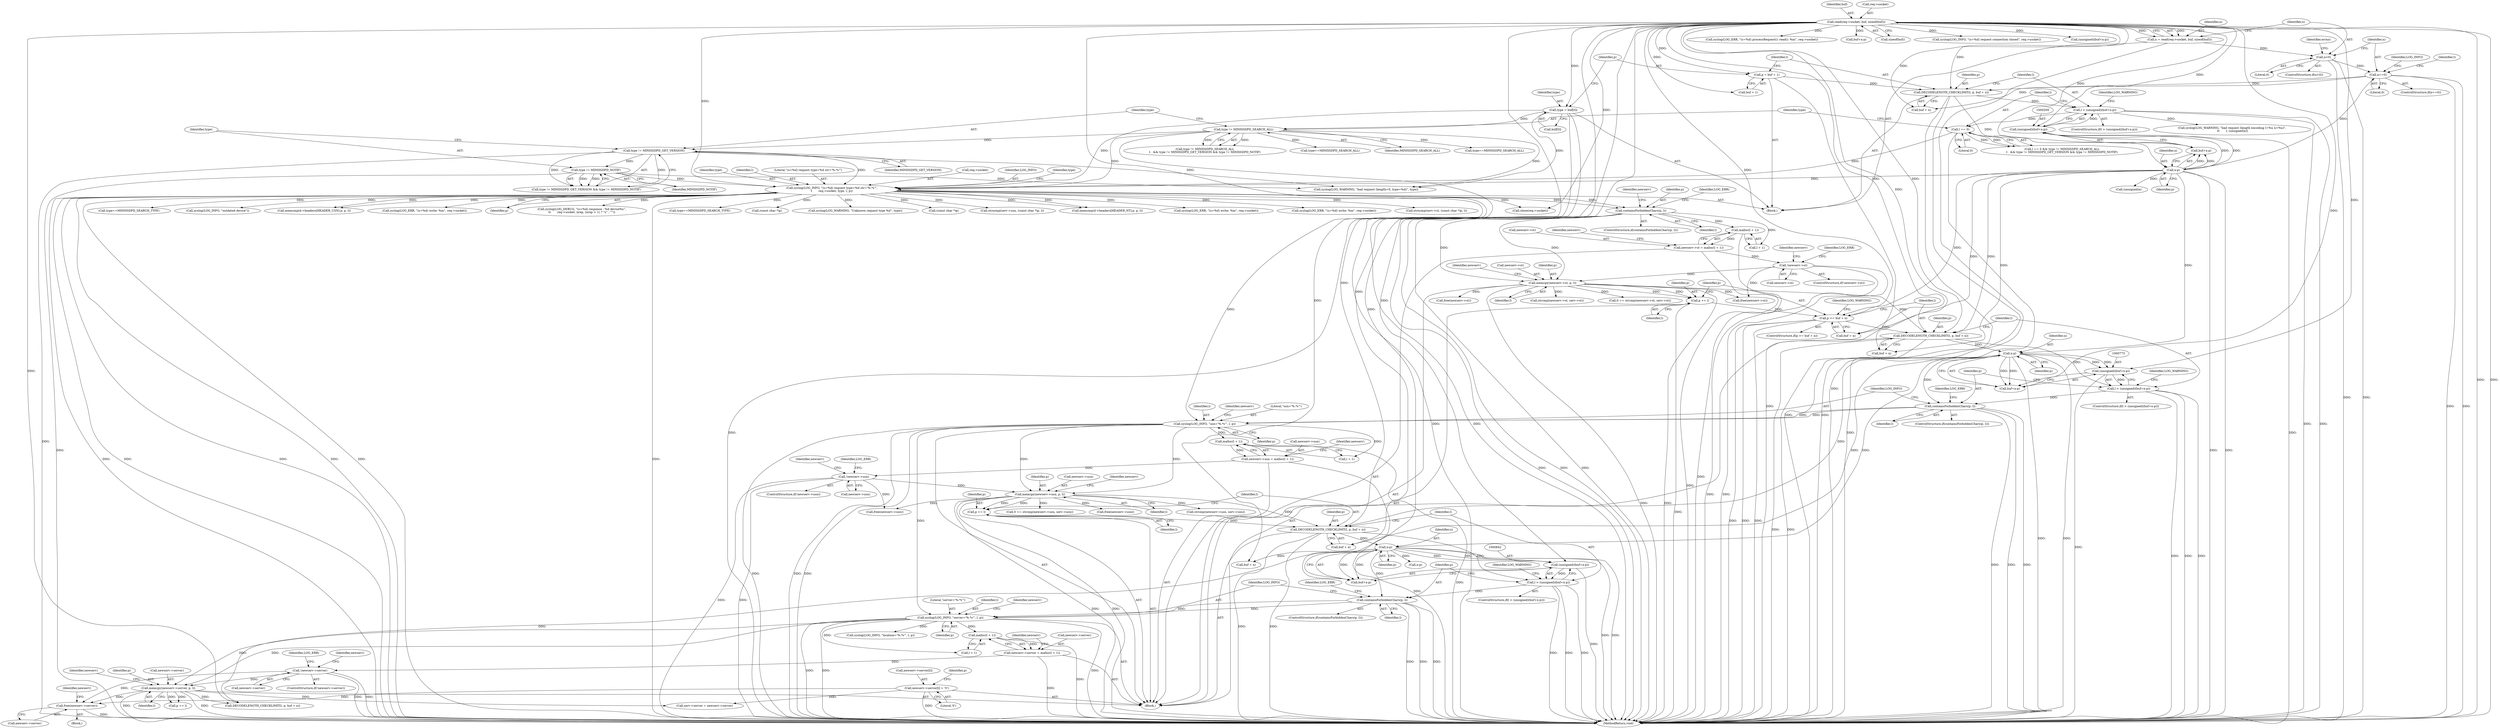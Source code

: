 digraph "0_miniupnp_b238cade9a173c6f751a34acf8ccff838a62aa47@pointer" {
"1001120" [label="(Call,free(newserv->server))"];
"1000885" [label="(Call,memcpy(newserv->server, p, l))"];
"1000876" [label="(Call,!newserv->server)"];
"1000867" [label="(Call,newserv->server = malloc(l + 1))"];
"1000871" [label="(Call,malloc(l + 1))"];
"1000862" [label="(Call,syslog(LOG_INFO, \"server='%.*s'\", l, p))"];
"1000793" [label="(Call,syslog(LOG_INFO, \"usn='%.*s'\", l, p))"];
"1000246" [label="(Call,syslog(LOG_INFO, \"(s=%d) request type=%d str='%.*s'\",\n\t       req->socket, type, l, p))"];
"1000141" [label="(Call,read(req->socket, buf, sizeof(buf)))"];
"1000237" [label="(Call,type != MINISSDPD_NOTIF)"];
"1000234" [label="(Call,type != MINISSDPD_GET_VERSION)"];
"1000230" [label="(Call,type != MINISSDPD_SEARCH_ALL)"];
"1000189" [label="(Call,type = buf[0])"];
"1000226" [label="(Call,l == 0)"];
"1000206" [label="(Call,l > (unsigned)(buf+n-p))"];
"1000199" [label="(Call,DECODELENGTH_CHECKLIMIT(l, p, buf + n))"];
"1000194" [label="(Call,p = buf + 1)"];
"1000174" [label="(Call,n==0)"];
"1000149" [label="(Call,n<0)"];
"1000139" [label="(Call,n = read(req->socket, buf, sizeof(buf)))"];
"1000208" [label="(Call,(unsigned)(buf+n-p))"];
"1000212" [label="(Call,n-p)"];
"1000785" [label="(Call,containsForbiddenChars(p, l))"];
"1000776" [label="(Call,n-p)"];
"1000763" [label="(Call,DECODELENGTH_CHECKLIMIT(l, p, buf + n))"];
"1000736" [label="(Call,memcpy(newserv->st, p, l))"];
"1000727" [label="(Call,!newserv->st)"];
"1000718" [label="(Call,newserv->st = malloc(l + 1))"];
"1000722" [label="(Call,malloc(l + 1))"];
"1000710" [label="(Call,containsForbiddenChars(p, l))"];
"1000753" [label="(Call,p >= buf + n)"];
"1000749" [label="(Call,p += l)"];
"1000770" [label="(Call,l > (unsigned)(buf+n-p))"];
"1000772" [label="(Call,(unsigned)(buf+n-p))"];
"1000854" [label="(Call,containsForbiddenChars(p, l))"];
"1000845" [label="(Call,n-p)"];
"1000832" [label="(Call,DECODELENGTH_CHECKLIMIT(l, p, buf + n))"];
"1000816" [label="(Call,memcpy(newserv->usn, p, l))"];
"1000807" [label="(Call,!newserv->usn)"];
"1000798" [label="(Call,newserv->usn = malloc(l + 1))"];
"1000802" [label="(Call,malloc(l + 1))"];
"1000829" [label="(Call,p += l)"];
"1000839" [label="(Call,l > (unsigned)(buf+n-p))"];
"1000841" [label="(Call,(unsigned)(buf+n-p))"];
"1000891" [label="(Call,newserv->server[l] = '\0')"];
"1001144" [label="(MethodReturn,void)"];
"1000755" [label="(Call,buf + n)"];
"1000869" [label="(Identifier,newserv)"];
"1000754" [label="(Identifier,p)"];
"1000986" [label="(Call,strcmp(newserv->usn, serv->usn))"];
"1000710" [label="(Call,containsForbiddenChars(p, l))"];
"1000195" [label="(Identifier,p)"];
"1000202" [label="(Call,buf + n)"];
"1000898" [label="(Call,p += l)"];
"1000816" [label="(Call,memcpy(newserv->usn, p, l))"];
"1000191" [label="(Call,buf[0])"];
"1000200" [label="(Identifier,l)"];
"1000712" [label="(Identifier,l)"];
"1000397" [label="(Call,type==MINISSDPD_SEARCH_ALL)"];
"1000897" [label="(Literal,'\0')"];
"1000711" [label="(Identifier,p)"];
"1000166" [label="(Call,syslog(LOG_ERR, \"(s=%d) processRequest(): read(): %m\", req->socket))"];
"1000765" [label="(Identifier,p)"];
"1000769" [label="(ControlStructure,if(l > (unsigned)(buf+n-p)))"];
"1000912" [label="(Call,buf+n-p)"];
"1000231" [label="(Identifier,type)"];
"1000715" [label="(Identifier,LOG_ERR)"];
"1000214" [label="(Identifier,p)"];
"1000868" [label="(Call,newserv->server)"];
"1000784" [label="(ControlStructure,if(containsForbiddenChars(p, l)))"];
"1000839" [label="(Call,l > (unsigned)(buf+n-p))"];
"1000220" [label="(Call,(unsigned)n)"];
"1000776" [label="(Call,n-p)"];
"1000867" [label="(Call,newserv->server = malloc(l + 1))"];
"1000845" [label="(Call,n-p)"];
"1000790" [label="(Identifier,LOG_ERR)"];
"1000176" [label="(Literal,0)"];
"1000774" [label="(Call,buf+n-p)"];
"1000190" [label="(Identifier,type)"];
"1000738" [label="(Identifier,newserv)"];
"1000834" [label="(Identifier,p)"];
"1000984" [label="(Call,0 == strcmp(newserv->usn, serv->usn))"];
"1000140" [label="(Identifier,n)"];
"1000146" [label="(Call,sizeof(buf))"];
"1000831" [label="(Identifier,l)"];
"1000885" [label="(Call,memcpy(newserv->server, p, l))"];
"1000876" [label="(Call,!newserv->server)"];
"1000241" [label="(Call,syslog(LOG_WARNING, \"bad request (length=0, type=%d)\", type))"];
"1000236" [label="(Identifier,MINISSDPD_GET_VERSION)"];
"1001116" [label="(Call,free(newserv->usn))"];
"1000252" [label="(Identifier,type)"];
"1000864" [label="(Literal,\"server='%.*s'\")"];
"1000750" [label="(Identifier,p)"];
"1000659" [label="(Call,syslog(LOG_DEBUG, \"(s=%d) response : %d device%s\",\n\t\t       req->socket, nrep, (nrep > 1) ? \"s\" : \"\"))"];
"1000887" [label="(Identifier,newserv)"];
"1000145" [label="(Identifier,buf)"];
"1000772" [label="(Call,(unsigned)(buf+n-p))"];
"1000189" [label="(Call,type = buf[0])"];
"1000770" [label="(Call,l > (unsigned)(buf+n-p))"];
"1000803" [label="(Call,l + 1)"];
"1000850" [label="(Identifier,LOG_WARNING)"];
"1000843" [label="(Call,buf+n-p)"];
"1001010" [label="(Call,free(newserv->usn))"];
"1000832" [label="(Call,DECODELENGTH_CHECKLIMIT(l, p, buf + n))"];
"1000719" [label="(Call,newserv->st)"];
"1000771" [label="(Identifier,l)"];
"1000722" [label="(Call,malloc(l + 1))"];
"1000830" [label="(Identifier,p)"];
"1000365" [label="(Call,type==MINISSDPD_SEARCH_TYPE)"];
"1000709" [label="(ControlStructure,if(containsForbiddenChars(p, l)))"];
"1000186" [label="(Identifier,t)"];
"1000847" [label="(Identifier,p)"];
"1000753" [label="(Call,p >= buf + n)"];
"1000766" [label="(Call,buf + n)"];
"1000228" [label="(Literal,0)"];
"1000156" [label="(Identifier,errno)"];
"1000760" [label="(Identifier,LOG_WARNING)"];
"1000212" [label="(Call,n-p)"];
"1000737" [label="(Call,newserv->st)"];
"1000901" [label="(Call,DECODELENGTH_CHECKLIMIT(l, p, buf + n))"];
"1000226" [label="(Call,l == 0)"];
"1000194" [label="(Call,p = buf + 1)"];
"1000723" [label="(Call,l + 1)"];
"1000797" [label="(Identifier,p)"];
"1000575" [label="(Call,(const char *)p)"];
"1000736" [label="(Call,memcpy(newserv->st, p, l))"];
"1000179" [label="(Identifier,LOG_INFO)"];
"1001083" [label="(Call,syslog(LOG_WARNING, \"Unknown request type %d\", type))"];
"1000590" [label="(Call,(const char *)p)"];
"1000890" [label="(Identifier,l)"];
"1000807" [label="(Call,!newserv->usn)"];
"1000225" [label="(Call,l == 0 && type != MINISSDPD_SEARCH_ALL\n\t   && type != MINISSDPD_GET_VERSION && type != MINISSDPD_NOTIF)"];
"1000733" [label="(Identifier,LOG_ERR)"];
"1000871" [label="(Call,malloc(l + 1))"];
"1000586" [label="(Call,strncmp(serv->usn, (const char *)p, l))"];
"1000786" [label="(Identifier,p)"];
"1000253" [label="(Identifier,l)"];
"1000257" [label="(Block,)"];
"1000872" [label="(Call,l + 1)"];
"1000175" [label="(Identifier,n)"];
"1000817" [label="(Call,newserv->usn)"];
"1000798" [label="(Call,newserv->usn = malloc(l + 1))"];
"1001126" [label="(Identifier,newserv)"];
"1000796" [label="(Identifier,l)"];
"1000818" [label="(Identifier,newserv)"];
"1000229" [label="(Call,type != MINISSDPD_SEARCH_ALL\n\t   && type != MINISSDPD_GET_VERSION && type != MINISSDPD_NOTIF)"];
"1000151" [label="(Literal,0)"];
"1000809" [label="(Identifier,newserv)"];
"1001121" [label="(Call,newserv->server)"];
"1000248" [label="(Literal,\"(s=%d) request type=%d str='%.*s'\")"];
"1000205" [label="(ControlStructure,if(l > (unsigned)(buf+n-p)))"];
"1000217" [label="(Identifier,LOG_WARNING)"];
"1000594" [label="(Call,type==MINISSDPD_SEARCH_ALL)"];
"1000808" [label="(Call,newserv->usn)"];
"1000370" [label="(Call,memcmp(d->headers[HEADER_NT].p, p, l))"];
"1000238" [label="(Identifier,type)"];
"1000726" [label="(ControlStructure,if(!newserv->st))"];
"1000838" [label="(ControlStructure,if(l > (unsigned)(buf+n-p)))"];
"1000785" [label="(Call,containsForbiddenChars(p, l))"];
"1000835" [label="(Call,buf + n)"];
"1000856" [label="(Identifier,l)"];
"1000778" [label="(Identifier,p)"];
"1001111" [label="(Block,)"];
"1000866" [label="(Identifier,p)"];
"1000230" [label="(Call,type != MINISSDPD_SEARCH_ALL)"];
"1000150" [label="(Identifier,n)"];
"1000806" [label="(ControlStructure,if(!newserv->usn))"];
"1000904" [label="(Call,buf + n)"];
"1000781" [label="(Identifier,LOG_WARNING)"];
"1000227" [label="(Identifier,l)"];
"1000201" [label="(Identifier,p)"];
"1001120" [label="(Call,free(newserv->server))"];
"1000196" [label="(Call,buf + 1)"];
"1000846" [label="(Identifier,n)"];
"1000249" [label="(Call,req->socket)"];
"1001100" [label="(Call,syslog(LOG_ERR, \"(s=%d) write: %m\", req->socket))"];
"1000174" [label="(Call,n==0)"];
"1000914" [label="(Call,n-p)"];
"1000206" [label="(Call,l > (unsigned)(buf+n-p))"];
"1000752" [label="(ControlStructure,if(p >= buf + n))"];
"1000718" [label="(Call,newserv->st = malloc(l + 1))"];
"1000141" [label="(Call,read(req->socket, buf, sizeof(buf)))"];
"1000247" [label="(Identifier,LOG_INFO)"];
"1000777" [label="(Identifier,n)"];
"1000148" [label="(ControlStructure,if(n<0))"];
"1000173" [label="(ControlStructure,if(n==0))"];
"1000741" [label="(Identifier,l)"];
"1000800" [label="(Identifier,newserv)"];
"1000246" [label="(Call,syslog(LOG_INFO, \"(s=%d) request type=%d str='%.*s'\",\n\t       req->socket, type, l, p))"];
"1000833" [label="(Identifier,l)"];
"1000995" [label="(Call,strcmp(newserv->st, serv->st))"];
"1000899" [label="(Identifier,p)"];
"1000802" [label="(Call,malloc(l + 1))"];
"1000232" [label="(Identifier,MINISSDPD_SEARCH_ALL)"];
"1000878" [label="(Identifier,newserv)"];
"1000993" [label="(Call,0 == strcmp(newserv->st, serv->st))"];
"1001069" [label="(Call,syslog(LOG_ERR, \"(s=%d) write: %m\", req->socket))"];
"1000233" [label="(Call,type != MINISSDPD_GET_VERSION && type != MINISSDPD_NOTIF)"];
"1000210" [label="(Call,buf+n-p)"];
"1000740" [label="(Identifier,p)"];
"1000571" [label="(Call,strncmp(serv->st, (const char *)p, l))"];
"1000235" [label="(Identifier,type)"];
"1000566" [label="(Call,type==MINISSDPD_SEARCH_TYPE)"];
"1000321" [label="(Call,syslog(LOG_INFO, \"outdated device\"))"];
"1000745" [label="(Identifier,newserv)"];
"1000859" [label="(Identifier,LOG_ERR)"];
"1000199" [label="(Call,DECODELENGTH_CHECKLIMIT(l, p, buf + n))"];
"1000892" [label="(Call,newserv->server[l])"];
"1000862" [label="(Call,syslog(LOG_INFO, \"server='%.*s'\", l, p))"];
"1000727" [label="(Call,!newserv->st)"];
"1000751" [label="(Identifier,l)"];
"1000139" [label="(Call,n = read(req->socket, buf, sizeof(buf)))"];
"1000387" [label="(Call,memcmp(d->headers[HEADER_USN].p, p, l))"];
"1000841" [label="(Call,(unsigned)(buf+n-p))"];
"1000825" [label="(Identifier,newserv)"];
"1001006" [label="(Call,free(newserv->st))"];
"1000820" [label="(Identifier,p)"];
"1000863" [label="(Identifier,LOG_INFO)"];
"1000178" [label="(Call,syslog(LOG_INFO, \"(s=%d) request connection closed\", req->socket))"];
"1000853" [label="(ControlStructure,if(containsForbiddenChars(p, l)))"];
"1000216" [label="(Call,syslog(LOG_WARNING, \"bad request (length encoding l=%u n=%u)\",\n \t\t       l, (unsigned)n))"];
"1000865" [label="(Identifier,l)"];
"1000207" [label="(Identifier,l)"];
"1000749" [label="(Call,p += l)"];
"1000116" [label="(Block,)"];
"1000794" [label="(Identifier,LOG_INFO)"];
"1000720" [label="(Identifier,newserv)"];
"1000291" [label="(Call,syslog(LOG_ERR, \"(s=%d) write: %m\", req->socket))"];
"1000729" [label="(Identifier,newserv)"];
"1000728" [label="(Call,newserv->st)"];
"1000787" [label="(Identifier,l)"];
"1001133" [label="(Call,close(req->socket))"];
"1000142" [label="(Call,req->socket)"];
"1000208" [label="(Call,(unsigned)(buf+n-p))"];
"1000886" [label="(Call,newserv->server)"];
"1000855" [label="(Identifier,p)"];
"1000763" [label="(Call,DECODELENGTH_CHECKLIMIT(l, p, buf + n))"];
"1000894" [label="(Identifier,newserv)"];
"1000254" [label="(Identifier,p)"];
"1000799" [label="(Call,newserv->usn)"];
"1000882" [label="(Identifier,LOG_ERR)"];
"1000234" [label="(Call,type != MINISSDPD_GET_VERSION)"];
"1000793" [label="(Call,syslog(LOG_INFO, \"usn='%.*s'\", l, p))"];
"1000889" [label="(Identifier,p)"];
"1000891" [label="(Call,newserv->server[l] = '\0')"];
"1001018" [label="(Call,serv->server = newserv->server)"];
"1000237" [label="(Call,type != MINISSDPD_NOTIF)"];
"1000213" [label="(Identifier,n)"];
"1000829" [label="(Call,p += l)"];
"1000877" [label="(Call,newserv->server)"];
"1000875" [label="(ControlStructure,if(!newserv->server))"];
"1001112" [label="(Call,free(newserv->st))"];
"1000910" [label="(Call,(unsigned)(buf+n-p))"];
"1000795" [label="(Literal,\"usn='%.*s'\")"];
"1000854" [label="(Call,containsForbiddenChars(p, l))"];
"1000149" [label="(Call,n<0)"];
"1000256" [label="(Identifier,type)"];
"1000821" [label="(Identifier,l)"];
"1000813" [label="(Identifier,LOG_ERR)"];
"1000840" [label="(Identifier,l)"];
"1000931" [label="(Call,syslog(LOG_INFO, \"location='%.*s'\", l, p))"];
"1000764" [label="(Identifier,l)"];
"1000239" [label="(Identifier,MINISSDPD_NOTIF)"];
"1001120" -> "1001111"  [label="AST: "];
"1001120" -> "1001121"  [label="CFG: "];
"1001121" -> "1001120"  [label="AST: "];
"1001126" -> "1001120"  [label="CFG: "];
"1001120" -> "1001144"  [label="DDG: "];
"1000885" -> "1001120"  [label="DDG: "];
"1000891" -> "1001120"  [label="DDG: "];
"1000876" -> "1001120"  [label="DDG: "];
"1000885" -> "1000257"  [label="AST: "];
"1000885" -> "1000890"  [label="CFG: "];
"1000886" -> "1000885"  [label="AST: "];
"1000889" -> "1000885"  [label="AST: "];
"1000890" -> "1000885"  [label="AST: "];
"1000894" -> "1000885"  [label="CFG: "];
"1000885" -> "1001144"  [label="DDG: "];
"1000885" -> "1001144"  [label="DDG: "];
"1000876" -> "1000885"  [label="DDG: "];
"1000862" -> "1000885"  [label="DDG: "];
"1000862" -> "1000885"  [label="DDG: "];
"1000885" -> "1000898"  [label="DDG: "];
"1000885" -> "1000898"  [label="DDG: "];
"1000885" -> "1000901"  [label="DDG: "];
"1000885" -> "1001018"  [label="DDG: "];
"1000876" -> "1000875"  [label="AST: "];
"1000876" -> "1000877"  [label="CFG: "];
"1000877" -> "1000876"  [label="AST: "];
"1000882" -> "1000876"  [label="CFG: "];
"1000887" -> "1000876"  [label="CFG: "];
"1000876" -> "1001144"  [label="DDG: "];
"1000876" -> "1001144"  [label="DDG: "];
"1000867" -> "1000876"  [label="DDG: "];
"1000867" -> "1000257"  [label="AST: "];
"1000867" -> "1000871"  [label="CFG: "];
"1000868" -> "1000867"  [label="AST: "];
"1000871" -> "1000867"  [label="AST: "];
"1000878" -> "1000867"  [label="CFG: "];
"1000867" -> "1001144"  [label="DDG: "];
"1000871" -> "1000867"  [label="DDG: "];
"1000871" -> "1000872"  [label="CFG: "];
"1000872" -> "1000871"  [label="AST: "];
"1000871" -> "1001144"  [label="DDG: "];
"1000862" -> "1000871"  [label="DDG: "];
"1000862" -> "1000257"  [label="AST: "];
"1000862" -> "1000866"  [label="CFG: "];
"1000863" -> "1000862"  [label="AST: "];
"1000864" -> "1000862"  [label="AST: "];
"1000865" -> "1000862"  [label="AST: "];
"1000866" -> "1000862"  [label="AST: "];
"1000869" -> "1000862"  [label="CFG: "];
"1000862" -> "1001144"  [label="DDG: "];
"1000862" -> "1001144"  [label="DDG: "];
"1000862" -> "1001144"  [label="DDG: "];
"1000793" -> "1000862"  [label="DDG: "];
"1000854" -> "1000862"  [label="DDG: "];
"1000854" -> "1000862"  [label="DDG: "];
"1000862" -> "1000872"  [label="DDG: "];
"1000862" -> "1000931"  [label="DDG: "];
"1000793" -> "1000257"  [label="AST: "];
"1000793" -> "1000797"  [label="CFG: "];
"1000794" -> "1000793"  [label="AST: "];
"1000795" -> "1000793"  [label="AST: "];
"1000796" -> "1000793"  [label="AST: "];
"1000797" -> "1000793"  [label="AST: "];
"1000800" -> "1000793"  [label="CFG: "];
"1000793" -> "1001144"  [label="DDG: "];
"1000793" -> "1001144"  [label="DDG: "];
"1000793" -> "1001144"  [label="DDG: "];
"1000246" -> "1000793"  [label="DDG: "];
"1000785" -> "1000793"  [label="DDG: "];
"1000785" -> "1000793"  [label="DDG: "];
"1000793" -> "1000802"  [label="DDG: "];
"1000793" -> "1000803"  [label="DDG: "];
"1000793" -> "1000816"  [label="DDG: "];
"1000793" -> "1000816"  [label="DDG: "];
"1000246" -> "1000116"  [label="AST: "];
"1000246" -> "1000254"  [label="CFG: "];
"1000247" -> "1000246"  [label="AST: "];
"1000248" -> "1000246"  [label="AST: "];
"1000249" -> "1000246"  [label="AST: "];
"1000252" -> "1000246"  [label="AST: "];
"1000253" -> "1000246"  [label="AST: "];
"1000254" -> "1000246"  [label="AST: "];
"1000256" -> "1000246"  [label="CFG: "];
"1000246" -> "1001144"  [label="DDG: "];
"1000246" -> "1001144"  [label="DDG: "];
"1000246" -> "1001144"  [label="DDG: "];
"1000246" -> "1001144"  [label="DDG: "];
"1000246" -> "1001144"  [label="DDG: "];
"1000246" -> "1001144"  [label="DDG: "];
"1000141" -> "1000246"  [label="DDG: "];
"1000237" -> "1000246"  [label="DDG: "];
"1000230" -> "1000246"  [label="DDG: "];
"1000234" -> "1000246"  [label="DDG: "];
"1000189" -> "1000246"  [label="DDG: "];
"1000226" -> "1000246"  [label="DDG: "];
"1000212" -> "1000246"  [label="DDG: "];
"1000246" -> "1000291"  [label="DDG: "];
"1000246" -> "1000321"  [label="DDG: "];
"1000246" -> "1000365"  [label="DDG: "];
"1000246" -> "1000370"  [label="DDG: "];
"1000246" -> "1000370"  [label="DDG: "];
"1000246" -> "1000387"  [label="DDG: "];
"1000246" -> "1000387"  [label="DDG: "];
"1000246" -> "1000566"  [label="DDG: "];
"1000246" -> "1000575"  [label="DDG: "];
"1000246" -> "1000571"  [label="DDG: "];
"1000246" -> "1000590"  [label="DDG: "];
"1000246" -> "1000586"  [label="DDG: "];
"1000246" -> "1000659"  [label="DDG: "];
"1000246" -> "1000710"  [label="DDG: "];
"1000246" -> "1000710"  [label="DDG: "];
"1000246" -> "1001069"  [label="DDG: "];
"1000246" -> "1001083"  [label="DDG: "];
"1000246" -> "1001100"  [label="DDG: "];
"1000246" -> "1001133"  [label="DDG: "];
"1000141" -> "1000139"  [label="AST: "];
"1000141" -> "1000146"  [label="CFG: "];
"1000142" -> "1000141"  [label="AST: "];
"1000145" -> "1000141"  [label="AST: "];
"1000146" -> "1000141"  [label="AST: "];
"1000139" -> "1000141"  [label="CFG: "];
"1000141" -> "1001144"  [label="DDG: "];
"1000141" -> "1001144"  [label="DDG: "];
"1000141" -> "1000139"  [label="DDG: "];
"1000141" -> "1000139"  [label="DDG: "];
"1000141" -> "1000166"  [label="DDG: "];
"1000141" -> "1000178"  [label="DDG: "];
"1000141" -> "1000189"  [label="DDG: "];
"1000141" -> "1000194"  [label="DDG: "];
"1000141" -> "1000196"  [label="DDG: "];
"1000141" -> "1000199"  [label="DDG: "];
"1000141" -> "1000202"  [label="DDG: "];
"1000141" -> "1000208"  [label="DDG: "];
"1000141" -> "1000210"  [label="DDG: "];
"1000141" -> "1000753"  [label="DDG: "];
"1000141" -> "1000755"  [label="DDG: "];
"1000141" -> "1000763"  [label="DDG: "];
"1000141" -> "1000766"  [label="DDG: "];
"1000141" -> "1000772"  [label="DDG: "];
"1000141" -> "1000774"  [label="DDG: "];
"1000141" -> "1000832"  [label="DDG: "];
"1000141" -> "1000835"  [label="DDG: "];
"1000141" -> "1000841"  [label="DDG: "];
"1000141" -> "1000843"  [label="DDG: "];
"1000141" -> "1000901"  [label="DDG: "];
"1000141" -> "1000904"  [label="DDG: "];
"1000141" -> "1000910"  [label="DDG: "];
"1000141" -> "1000912"  [label="DDG: "];
"1000141" -> "1001133"  [label="DDG: "];
"1000237" -> "1000233"  [label="AST: "];
"1000237" -> "1000239"  [label="CFG: "];
"1000238" -> "1000237"  [label="AST: "];
"1000239" -> "1000237"  [label="AST: "];
"1000233" -> "1000237"  [label="CFG: "];
"1000237" -> "1001144"  [label="DDG: "];
"1000237" -> "1000233"  [label="DDG: "];
"1000237" -> "1000233"  [label="DDG: "];
"1000234" -> "1000237"  [label="DDG: "];
"1000237" -> "1000241"  [label="DDG: "];
"1000234" -> "1000233"  [label="AST: "];
"1000234" -> "1000236"  [label="CFG: "];
"1000235" -> "1000234"  [label="AST: "];
"1000236" -> "1000234"  [label="AST: "];
"1000238" -> "1000234"  [label="CFG: "];
"1000233" -> "1000234"  [label="CFG: "];
"1000234" -> "1001144"  [label="DDG: "];
"1000234" -> "1000233"  [label="DDG: "];
"1000234" -> "1000233"  [label="DDG: "];
"1000230" -> "1000234"  [label="DDG: "];
"1000234" -> "1000241"  [label="DDG: "];
"1000230" -> "1000229"  [label="AST: "];
"1000230" -> "1000232"  [label="CFG: "];
"1000231" -> "1000230"  [label="AST: "];
"1000232" -> "1000230"  [label="AST: "];
"1000235" -> "1000230"  [label="CFG: "];
"1000229" -> "1000230"  [label="CFG: "];
"1000230" -> "1001144"  [label="DDG: "];
"1000230" -> "1000229"  [label="DDG: "];
"1000230" -> "1000229"  [label="DDG: "];
"1000189" -> "1000230"  [label="DDG: "];
"1000230" -> "1000241"  [label="DDG: "];
"1000230" -> "1000397"  [label="DDG: "];
"1000230" -> "1000594"  [label="DDG: "];
"1000189" -> "1000116"  [label="AST: "];
"1000189" -> "1000191"  [label="CFG: "];
"1000190" -> "1000189"  [label="AST: "];
"1000191" -> "1000189"  [label="AST: "];
"1000195" -> "1000189"  [label="CFG: "];
"1000189" -> "1001144"  [label="DDG: "];
"1000189" -> "1001144"  [label="DDG: "];
"1000189" -> "1000241"  [label="DDG: "];
"1000226" -> "1000225"  [label="AST: "];
"1000226" -> "1000228"  [label="CFG: "];
"1000227" -> "1000226"  [label="AST: "];
"1000228" -> "1000226"  [label="AST: "];
"1000231" -> "1000226"  [label="CFG: "];
"1000225" -> "1000226"  [label="CFG: "];
"1000226" -> "1001144"  [label="DDG: "];
"1000226" -> "1000225"  [label="DDG: "];
"1000226" -> "1000225"  [label="DDG: "];
"1000206" -> "1000226"  [label="DDG: "];
"1000206" -> "1000205"  [label="AST: "];
"1000206" -> "1000208"  [label="CFG: "];
"1000207" -> "1000206"  [label="AST: "];
"1000208" -> "1000206"  [label="AST: "];
"1000217" -> "1000206"  [label="CFG: "];
"1000227" -> "1000206"  [label="CFG: "];
"1000206" -> "1001144"  [label="DDG: "];
"1000206" -> "1001144"  [label="DDG: "];
"1000199" -> "1000206"  [label="DDG: "];
"1000208" -> "1000206"  [label="DDG: "];
"1000206" -> "1000216"  [label="DDG: "];
"1000199" -> "1000116"  [label="AST: "];
"1000199" -> "1000202"  [label="CFG: "];
"1000200" -> "1000199"  [label="AST: "];
"1000201" -> "1000199"  [label="AST: "];
"1000202" -> "1000199"  [label="AST: "];
"1000207" -> "1000199"  [label="CFG: "];
"1000199" -> "1001144"  [label="DDG: "];
"1000199" -> "1001144"  [label="DDG: "];
"1000194" -> "1000199"  [label="DDG: "];
"1000174" -> "1000199"  [label="DDG: "];
"1000199" -> "1000212"  [label="DDG: "];
"1000194" -> "1000116"  [label="AST: "];
"1000194" -> "1000196"  [label="CFG: "];
"1000195" -> "1000194"  [label="AST: "];
"1000196" -> "1000194"  [label="AST: "];
"1000200" -> "1000194"  [label="CFG: "];
"1000194" -> "1001144"  [label="DDG: "];
"1000174" -> "1000173"  [label="AST: "];
"1000174" -> "1000176"  [label="CFG: "];
"1000175" -> "1000174"  [label="AST: "];
"1000176" -> "1000174"  [label="AST: "];
"1000179" -> "1000174"  [label="CFG: "];
"1000186" -> "1000174"  [label="CFG: "];
"1000174" -> "1001144"  [label="DDG: "];
"1000174" -> "1001144"  [label="DDG: "];
"1000149" -> "1000174"  [label="DDG: "];
"1000174" -> "1000202"  [label="DDG: "];
"1000174" -> "1000212"  [label="DDG: "];
"1000149" -> "1000148"  [label="AST: "];
"1000149" -> "1000151"  [label="CFG: "];
"1000150" -> "1000149"  [label="AST: "];
"1000151" -> "1000149"  [label="AST: "];
"1000156" -> "1000149"  [label="CFG: "];
"1000175" -> "1000149"  [label="CFG: "];
"1000149" -> "1001144"  [label="DDG: "];
"1000149" -> "1001144"  [label="DDG: "];
"1000139" -> "1000149"  [label="DDG: "];
"1000139" -> "1000116"  [label="AST: "];
"1000140" -> "1000139"  [label="AST: "];
"1000150" -> "1000139"  [label="CFG: "];
"1000139" -> "1001144"  [label="DDG: "];
"1000208" -> "1000210"  [label="CFG: "];
"1000209" -> "1000208"  [label="AST: "];
"1000210" -> "1000208"  [label="AST: "];
"1000208" -> "1001144"  [label="DDG: "];
"1000212" -> "1000208"  [label="DDG: "];
"1000212" -> "1000208"  [label="DDG: "];
"1000212" -> "1000210"  [label="AST: "];
"1000212" -> "1000214"  [label="CFG: "];
"1000213" -> "1000212"  [label="AST: "];
"1000214" -> "1000212"  [label="AST: "];
"1000210" -> "1000212"  [label="CFG: "];
"1000212" -> "1001144"  [label="DDG: "];
"1000212" -> "1001144"  [label="DDG: "];
"1000212" -> "1000210"  [label="DDG: "];
"1000212" -> "1000210"  [label="DDG: "];
"1000212" -> "1000220"  [label="DDG: "];
"1000212" -> "1000753"  [label="DDG: "];
"1000212" -> "1000755"  [label="DDG: "];
"1000212" -> "1000763"  [label="DDG: "];
"1000212" -> "1000766"  [label="DDG: "];
"1000212" -> "1000776"  [label="DDG: "];
"1000785" -> "1000784"  [label="AST: "];
"1000785" -> "1000787"  [label="CFG: "];
"1000786" -> "1000785"  [label="AST: "];
"1000787" -> "1000785"  [label="AST: "];
"1000790" -> "1000785"  [label="CFG: "];
"1000794" -> "1000785"  [label="CFG: "];
"1000785" -> "1001144"  [label="DDG: "];
"1000785" -> "1001144"  [label="DDG: "];
"1000785" -> "1001144"  [label="DDG: "];
"1000776" -> "1000785"  [label="DDG: "];
"1000770" -> "1000785"  [label="DDG: "];
"1000776" -> "1000774"  [label="AST: "];
"1000776" -> "1000778"  [label="CFG: "];
"1000777" -> "1000776"  [label="AST: "];
"1000778" -> "1000776"  [label="AST: "];
"1000774" -> "1000776"  [label="CFG: "];
"1000776" -> "1001144"  [label="DDG: "];
"1000776" -> "1001144"  [label="DDG: "];
"1000776" -> "1000772"  [label="DDG: "];
"1000776" -> "1000772"  [label="DDG: "];
"1000776" -> "1000774"  [label="DDG: "];
"1000776" -> "1000774"  [label="DDG: "];
"1000763" -> "1000776"  [label="DDG: "];
"1000776" -> "1000832"  [label="DDG: "];
"1000776" -> "1000835"  [label="DDG: "];
"1000776" -> "1000845"  [label="DDG: "];
"1000763" -> "1000257"  [label="AST: "];
"1000763" -> "1000766"  [label="CFG: "];
"1000764" -> "1000763"  [label="AST: "];
"1000765" -> "1000763"  [label="AST: "];
"1000766" -> "1000763"  [label="AST: "];
"1000771" -> "1000763"  [label="CFG: "];
"1000763" -> "1001144"  [label="DDG: "];
"1000763" -> "1001144"  [label="DDG: "];
"1000736" -> "1000763"  [label="DDG: "];
"1000753" -> "1000763"  [label="DDG: "];
"1000763" -> "1000770"  [label="DDG: "];
"1000736" -> "1000257"  [label="AST: "];
"1000736" -> "1000741"  [label="CFG: "];
"1000737" -> "1000736"  [label="AST: "];
"1000740" -> "1000736"  [label="AST: "];
"1000741" -> "1000736"  [label="AST: "];
"1000745" -> "1000736"  [label="CFG: "];
"1000736" -> "1001144"  [label="DDG: "];
"1000736" -> "1001144"  [label="DDG: "];
"1000727" -> "1000736"  [label="DDG: "];
"1000710" -> "1000736"  [label="DDG: "];
"1000710" -> "1000736"  [label="DDG: "];
"1000736" -> "1000749"  [label="DDG: "];
"1000736" -> "1000749"  [label="DDG: "];
"1000736" -> "1000993"  [label="DDG: "];
"1000736" -> "1000995"  [label="DDG: "];
"1000736" -> "1001006"  [label="DDG: "];
"1000736" -> "1001112"  [label="DDG: "];
"1000727" -> "1000726"  [label="AST: "];
"1000727" -> "1000728"  [label="CFG: "];
"1000728" -> "1000727"  [label="AST: "];
"1000733" -> "1000727"  [label="CFG: "];
"1000738" -> "1000727"  [label="CFG: "];
"1000727" -> "1001144"  [label="DDG: "];
"1000727" -> "1001144"  [label="DDG: "];
"1000718" -> "1000727"  [label="DDG: "];
"1000727" -> "1001112"  [label="DDG: "];
"1000718" -> "1000257"  [label="AST: "];
"1000718" -> "1000722"  [label="CFG: "];
"1000719" -> "1000718"  [label="AST: "];
"1000722" -> "1000718"  [label="AST: "];
"1000729" -> "1000718"  [label="CFG: "];
"1000718" -> "1001144"  [label="DDG: "];
"1000722" -> "1000718"  [label="DDG: "];
"1000722" -> "1000723"  [label="CFG: "];
"1000723" -> "1000722"  [label="AST: "];
"1000722" -> "1001144"  [label="DDG: "];
"1000710" -> "1000722"  [label="DDG: "];
"1000710" -> "1000709"  [label="AST: "];
"1000710" -> "1000712"  [label="CFG: "];
"1000711" -> "1000710"  [label="AST: "];
"1000712" -> "1000710"  [label="AST: "];
"1000715" -> "1000710"  [label="CFG: "];
"1000720" -> "1000710"  [label="CFG: "];
"1000710" -> "1001144"  [label="DDG: "];
"1000710" -> "1001144"  [label="DDG: "];
"1000710" -> "1001144"  [label="DDG: "];
"1000710" -> "1000723"  [label="DDG: "];
"1000753" -> "1000752"  [label="AST: "];
"1000753" -> "1000755"  [label="CFG: "];
"1000754" -> "1000753"  [label="AST: "];
"1000755" -> "1000753"  [label="AST: "];
"1000760" -> "1000753"  [label="CFG: "];
"1000764" -> "1000753"  [label="CFG: "];
"1000753" -> "1001144"  [label="DDG: "];
"1000753" -> "1001144"  [label="DDG: "];
"1000753" -> "1001144"  [label="DDG: "];
"1000749" -> "1000753"  [label="DDG: "];
"1000749" -> "1000257"  [label="AST: "];
"1000749" -> "1000751"  [label="CFG: "];
"1000750" -> "1000749"  [label="AST: "];
"1000751" -> "1000749"  [label="AST: "];
"1000754" -> "1000749"  [label="CFG: "];
"1000749" -> "1001144"  [label="DDG: "];
"1000770" -> "1000769"  [label="AST: "];
"1000770" -> "1000772"  [label="CFG: "];
"1000771" -> "1000770"  [label="AST: "];
"1000772" -> "1000770"  [label="AST: "];
"1000781" -> "1000770"  [label="CFG: "];
"1000786" -> "1000770"  [label="CFG: "];
"1000770" -> "1001144"  [label="DDG: "];
"1000770" -> "1001144"  [label="DDG: "];
"1000770" -> "1001144"  [label="DDG: "];
"1000772" -> "1000770"  [label="DDG: "];
"1000772" -> "1000774"  [label="CFG: "];
"1000773" -> "1000772"  [label="AST: "];
"1000774" -> "1000772"  [label="AST: "];
"1000772" -> "1001144"  [label="DDG: "];
"1000854" -> "1000853"  [label="AST: "];
"1000854" -> "1000856"  [label="CFG: "];
"1000855" -> "1000854"  [label="AST: "];
"1000856" -> "1000854"  [label="AST: "];
"1000859" -> "1000854"  [label="CFG: "];
"1000863" -> "1000854"  [label="CFG: "];
"1000854" -> "1001144"  [label="DDG: "];
"1000854" -> "1001144"  [label="DDG: "];
"1000854" -> "1001144"  [label="DDG: "];
"1000845" -> "1000854"  [label="DDG: "];
"1000839" -> "1000854"  [label="DDG: "];
"1000845" -> "1000843"  [label="AST: "];
"1000845" -> "1000847"  [label="CFG: "];
"1000846" -> "1000845"  [label="AST: "];
"1000847" -> "1000845"  [label="AST: "];
"1000843" -> "1000845"  [label="CFG: "];
"1000845" -> "1001144"  [label="DDG: "];
"1000845" -> "1001144"  [label="DDG: "];
"1000845" -> "1000841"  [label="DDG: "];
"1000845" -> "1000841"  [label="DDG: "];
"1000845" -> "1000843"  [label="DDG: "];
"1000845" -> "1000843"  [label="DDG: "];
"1000832" -> "1000845"  [label="DDG: "];
"1000845" -> "1000901"  [label="DDG: "];
"1000845" -> "1000904"  [label="DDG: "];
"1000845" -> "1000914"  [label="DDG: "];
"1000832" -> "1000257"  [label="AST: "];
"1000832" -> "1000835"  [label="CFG: "];
"1000833" -> "1000832"  [label="AST: "];
"1000834" -> "1000832"  [label="AST: "];
"1000835" -> "1000832"  [label="AST: "];
"1000840" -> "1000832"  [label="CFG: "];
"1000832" -> "1001144"  [label="DDG: "];
"1000832" -> "1001144"  [label="DDG: "];
"1000816" -> "1000832"  [label="DDG: "];
"1000829" -> "1000832"  [label="DDG: "];
"1000832" -> "1000839"  [label="DDG: "];
"1000816" -> "1000257"  [label="AST: "];
"1000816" -> "1000821"  [label="CFG: "];
"1000817" -> "1000816"  [label="AST: "];
"1000820" -> "1000816"  [label="AST: "];
"1000821" -> "1000816"  [label="AST: "];
"1000825" -> "1000816"  [label="CFG: "];
"1000816" -> "1001144"  [label="DDG: "];
"1000816" -> "1001144"  [label="DDG: "];
"1000807" -> "1000816"  [label="DDG: "];
"1000816" -> "1000829"  [label="DDG: "];
"1000816" -> "1000829"  [label="DDG: "];
"1000816" -> "1000984"  [label="DDG: "];
"1000816" -> "1000986"  [label="DDG: "];
"1000816" -> "1001010"  [label="DDG: "];
"1000816" -> "1001116"  [label="DDG: "];
"1000807" -> "1000806"  [label="AST: "];
"1000807" -> "1000808"  [label="CFG: "];
"1000808" -> "1000807"  [label="AST: "];
"1000813" -> "1000807"  [label="CFG: "];
"1000818" -> "1000807"  [label="CFG: "];
"1000807" -> "1001144"  [label="DDG: "];
"1000807" -> "1001144"  [label="DDG: "];
"1000798" -> "1000807"  [label="DDG: "];
"1000807" -> "1001116"  [label="DDG: "];
"1000798" -> "1000257"  [label="AST: "];
"1000798" -> "1000802"  [label="CFG: "];
"1000799" -> "1000798"  [label="AST: "];
"1000802" -> "1000798"  [label="AST: "];
"1000809" -> "1000798"  [label="CFG: "];
"1000798" -> "1001144"  [label="DDG: "];
"1000802" -> "1000798"  [label="DDG: "];
"1000802" -> "1000803"  [label="CFG: "];
"1000803" -> "1000802"  [label="AST: "];
"1000802" -> "1001144"  [label="DDG: "];
"1000829" -> "1000257"  [label="AST: "];
"1000829" -> "1000831"  [label="CFG: "];
"1000830" -> "1000829"  [label="AST: "];
"1000831" -> "1000829"  [label="AST: "];
"1000833" -> "1000829"  [label="CFG: "];
"1000839" -> "1000838"  [label="AST: "];
"1000839" -> "1000841"  [label="CFG: "];
"1000840" -> "1000839"  [label="AST: "];
"1000841" -> "1000839"  [label="AST: "];
"1000850" -> "1000839"  [label="CFG: "];
"1000855" -> "1000839"  [label="CFG: "];
"1000839" -> "1001144"  [label="DDG: "];
"1000839" -> "1001144"  [label="DDG: "];
"1000839" -> "1001144"  [label="DDG: "];
"1000841" -> "1000839"  [label="DDG: "];
"1000841" -> "1000843"  [label="CFG: "];
"1000842" -> "1000841"  [label="AST: "];
"1000843" -> "1000841"  [label="AST: "];
"1000841" -> "1001144"  [label="DDG: "];
"1000891" -> "1000257"  [label="AST: "];
"1000891" -> "1000897"  [label="CFG: "];
"1000892" -> "1000891"  [label="AST: "];
"1000897" -> "1000891"  [label="AST: "];
"1000899" -> "1000891"  [label="CFG: "];
"1000891" -> "1001144"  [label="DDG: "];
"1000891" -> "1001018"  [label="DDG: "];
}
